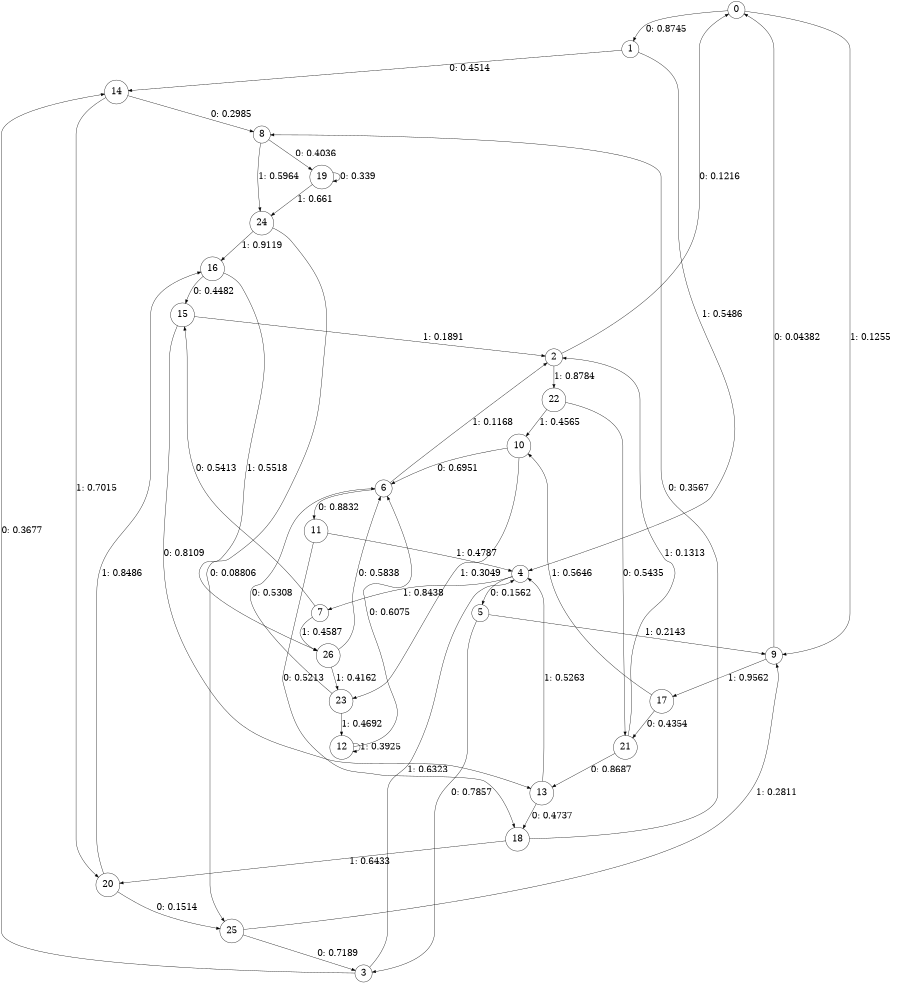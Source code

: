digraph "ch36concat_phase3_L5" {
size = "6,8.5";
ratio = "fill";
node [shape = circle];
node [fontsize = 24];
edge [fontsize = 24];
0 -> 1 [label = "0: 0.8745   "];
0 -> 9 [label = "1: 0.1255   "];
1 -> 14 [label = "0: 0.4514   "];
1 -> 4 [label = "1: 0.5486   "];
2 -> 0 [label = "0: 0.1216   "];
2 -> 22 [label = "1: 0.8784   "];
3 -> 14 [label = "0: 0.3677   "];
3 -> 4 [label = "1: 0.6323   "];
4 -> 5 [label = "0: 0.1562   "];
4 -> 7 [label = "1: 0.8438   "];
5 -> 3 [label = "0: 0.7857   "];
5 -> 9 [label = "1: 0.2143   "];
6 -> 11 [label = "0: 0.8832   "];
6 -> 2 [label = "1: 0.1168   "];
7 -> 15 [label = "0: 0.5413   "];
7 -> 26 [label = "1: 0.4587   "];
8 -> 19 [label = "0: 0.4036   "];
8 -> 24 [label = "1: 0.5964   "];
9 -> 0 [label = "0: 0.04382  "];
9 -> 17 [label = "1: 0.9562   "];
10 -> 6 [label = "0: 0.6951   "];
10 -> 23 [label = "1: 0.3049   "];
11 -> 18 [label = "0: 0.5213   "];
11 -> 4 [label = "1: 0.4787   "];
12 -> 6 [label = "0: 0.6075   "];
12 -> 12 [label = "1: 0.3925   "];
13 -> 18 [label = "0: 0.4737   "];
13 -> 4 [label = "1: 0.5263   "];
14 -> 8 [label = "0: 0.2985   "];
14 -> 20 [label = "1: 0.7015   "];
15 -> 13 [label = "0: 0.8109   "];
15 -> 2 [label = "1: 0.1891   "];
16 -> 15 [label = "0: 0.4482   "];
16 -> 26 [label = "1: 0.5518   "];
17 -> 21 [label = "0: 0.4354   "];
17 -> 10 [label = "1: 0.5646   "];
18 -> 8 [label = "0: 0.3567   "];
18 -> 20 [label = "1: 0.6433   "];
19 -> 19 [label = "0: 0.339    "];
19 -> 24 [label = "1: 0.661    "];
20 -> 25 [label = "0: 0.1514   "];
20 -> 16 [label = "1: 0.8486   "];
21 -> 13 [label = "0: 0.8687   "];
21 -> 2 [label = "1: 0.1313   "];
22 -> 21 [label = "0: 0.5435   "];
22 -> 10 [label = "1: 0.4565   "];
23 -> 6 [label = "0: 0.5308   "];
23 -> 12 [label = "1: 0.4692   "];
24 -> 25 [label = "0: 0.08806  "];
24 -> 16 [label = "1: 0.9119   "];
25 -> 3 [label = "0: 0.7189   "];
25 -> 9 [label = "1: 0.2811   "];
26 -> 6 [label = "0: 0.5838   "];
26 -> 23 [label = "1: 0.4162   "];
}